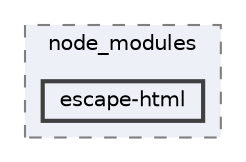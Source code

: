 digraph "pkiclassroomrescheduler/src/main/frontend/node_modules/escape-html"
{
 // LATEX_PDF_SIZE
  bgcolor="transparent";
  edge [fontname=Helvetica,fontsize=10,labelfontname=Helvetica,labelfontsize=10];
  node [fontname=Helvetica,fontsize=10,shape=box,height=0.2,width=0.4];
  compound=true
  subgraph clusterdir_72953eda66ccb3a2722c28e1c3e6c23b {
    graph [ bgcolor="#edf0f7", pencolor="grey50", label="node_modules", fontname=Helvetica,fontsize=10 style="filled,dashed", URL="dir_72953eda66ccb3a2722c28e1c3e6c23b.html",tooltip=""]
  dir_769959f3f532721f1cb6b2979a60c261 [label="escape-html", fillcolor="#edf0f7", color="grey25", style="filled,bold", URL="dir_769959f3f532721f1cb6b2979a60c261.html",tooltip=""];
  }
}
